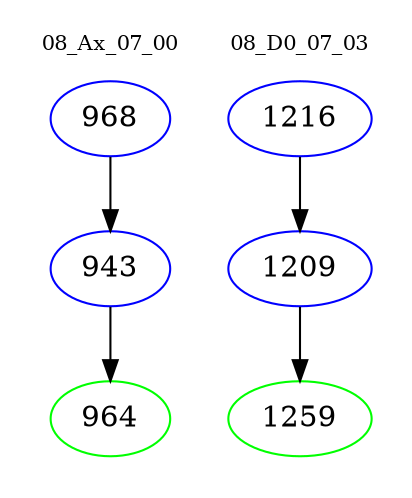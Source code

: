 digraph{
subgraph cluster_0 {
color = white
label = "08_Ax_07_00";
fontsize=10;
T0_968 [label="968", color="blue"]
T0_968 -> T0_943 [color="black"]
T0_943 [label="943", color="blue"]
T0_943 -> T0_964 [color="black"]
T0_964 [label="964", color="green"]
}
subgraph cluster_1 {
color = white
label = "08_D0_07_03";
fontsize=10;
T1_1216 [label="1216", color="blue"]
T1_1216 -> T1_1209 [color="black"]
T1_1209 [label="1209", color="blue"]
T1_1209 -> T1_1259 [color="black"]
T1_1259 [label="1259", color="green"]
}
}
